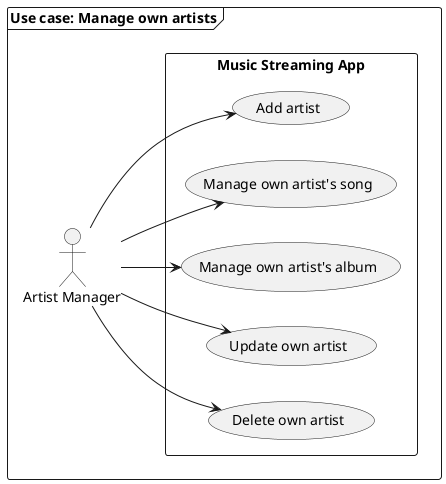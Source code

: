 @startuml

skinparam packageStyle frame
package "Use case: Manage own artists"  {
    left to right direction

    :Artist Manager: as AM

    rectangle "Music Streaming App" {
        usecase "Add artist" as UC1
        usecase "Manage own artist's song" as UC2
        usecase "Manage own artist's album" as UC3
        usecase "Update own artist" as UC4
        usecase "Delete own artist" as UC5
    }

    AM --> UC1
    AM --> UC2
    AM --> UC3
    AM --> UC4
    AM --> UC5
}

@enduml